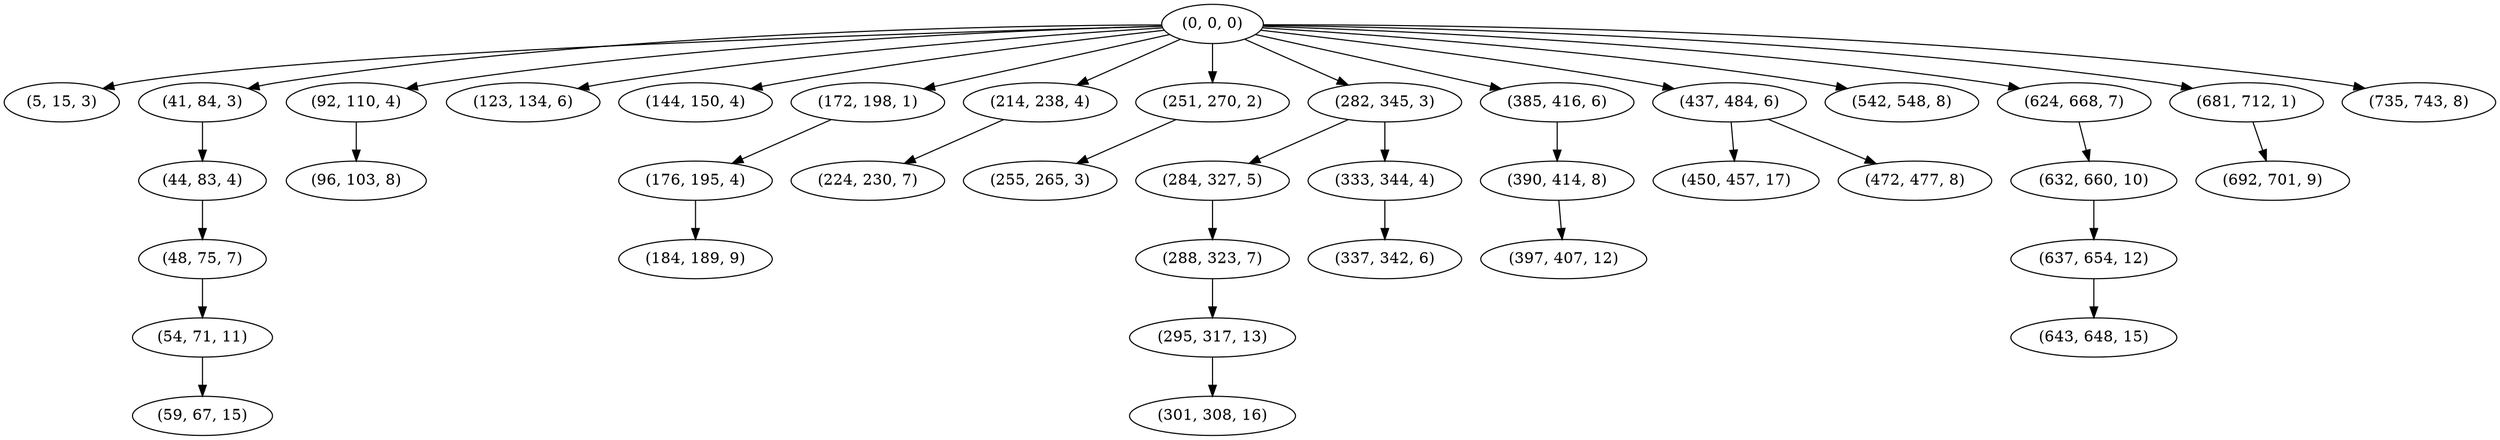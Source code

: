 digraph tree {
    "(0, 0, 0)";
    "(5, 15, 3)";
    "(41, 84, 3)";
    "(44, 83, 4)";
    "(48, 75, 7)";
    "(54, 71, 11)";
    "(59, 67, 15)";
    "(92, 110, 4)";
    "(96, 103, 8)";
    "(123, 134, 6)";
    "(144, 150, 4)";
    "(172, 198, 1)";
    "(176, 195, 4)";
    "(184, 189, 9)";
    "(214, 238, 4)";
    "(224, 230, 7)";
    "(251, 270, 2)";
    "(255, 265, 3)";
    "(282, 345, 3)";
    "(284, 327, 5)";
    "(288, 323, 7)";
    "(295, 317, 13)";
    "(301, 308, 16)";
    "(333, 344, 4)";
    "(337, 342, 6)";
    "(385, 416, 6)";
    "(390, 414, 8)";
    "(397, 407, 12)";
    "(437, 484, 6)";
    "(450, 457, 17)";
    "(472, 477, 8)";
    "(542, 548, 8)";
    "(624, 668, 7)";
    "(632, 660, 10)";
    "(637, 654, 12)";
    "(643, 648, 15)";
    "(681, 712, 1)";
    "(692, 701, 9)";
    "(735, 743, 8)";
    "(0, 0, 0)" -> "(5, 15, 3)";
    "(0, 0, 0)" -> "(41, 84, 3)";
    "(0, 0, 0)" -> "(92, 110, 4)";
    "(0, 0, 0)" -> "(123, 134, 6)";
    "(0, 0, 0)" -> "(144, 150, 4)";
    "(0, 0, 0)" -> "(172, 198, 1)";
    "(0, 0, 0)" -> "(214, 238, 4)";
    "(0, 0, 0)" -> "(251, 270, 2)";
    "(0, 0, 0)" -> "(282, 345, 3)";
    "(0, 0, 0)" -> "(385, 416, 6)";
    "(0, 0, 0)" -> "(437, 484, 6)";
    "(0, 0, 0)" -> "(542, 548, 8)";
    "(0, 0, 0)" -> "(624, 668, 7)";
    "(0, 0, 0)" -> "(681, 712, 1)";
    "(0, 0, 0)" -> "(735, 743, 8)";
    "(41, 84, 3)" -> "(44, 83, 4)";
    "(44, 83, 4)" -> "(48, 75, 7)";
    "(48, 75, 7)" -> "(54, 71, 11)";
    "(54, 71, 11)" -> "(59, 67, 15)";
    "(92, 110, 4)" -> "(96, 103, 8)";
    "(172, 198, 1)" -> "(176, 195, 4)";
    "(176, 195, 4)" -> "(184, 189, 9)";
    "(214, 238, 4)" -> "(224, 230, 7)";
    "(251, 270, 2)" -> "(255, 265, 3)";
    "(282, 345, 3)" -> "(284, 327, 5)";
    "(282, 345, 3)" -> "(333, 344, 4)";
    "(284, 327, 5)" -> "(288, 323, 7)";
    "(288, 323, 7)" -> "(295, 317, 13)";
    "(295, 317, 13)" -> "(301, 308, 16)";
    "(333, 344, 4)" -> "(337, 342, 6)";
    "(385, 416, 6)" -> "(390, 414, 8)";
    "(390, 414, 8)" -> "(397, 407, 12)";
    "(437, 484, 6)" -> "(450, 457, 17)";
    "(437, 484, 6)" -> "(472, 477, 8)";
    "(624, 668, 7)" -> "(632, 660, 10)";
    "(632, 660, 10)" -> "(637, 654, 12)";
    "(637, 654, 12)" -> "(643, 648, 15)";
    "(681, 712, 1)" -> "(692, 701, 9)";
}
